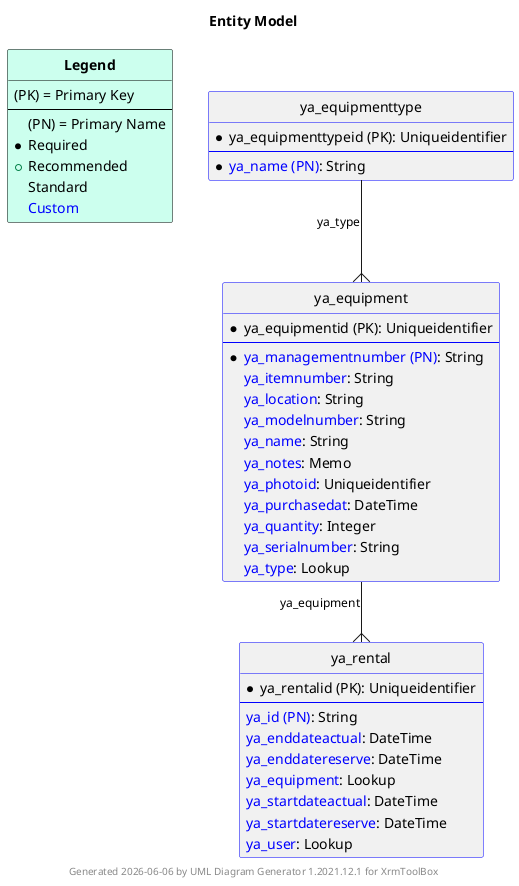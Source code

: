 @startuml

hide circle
hide stereotype

skinparam linetype ortho
skinparam RoundCorner 5
skinparam Padding 1
skinparam ArrowFontSize 12
skinparam ClassBorderColor Black
skinparam ClassBorderColor<<custom>> Blue

entity **Legend** <<standard>> #CCFFEE {
    (PK) = Primary Key
    --
    (PN) = Primary Name
    * Required
    + Recommended
    Standard
    <color:blue>Custom</color>
}

title  Entity Model

footer Generated %date("yyyy-MM-dd") by UML Diagram Generator 1.2021.12.1 for XrmToolBox

entity ya_equipmenttype <<custom>>
{
    *ya_equipmenttypeid (PK): Uniqueidentifier
    --
    *<color:blue>ya_name (PN)</color>: String
}

entity ya_rental <<custom>>
{
    *ya_rentalid (PK): Uniqueidentifier
    --
    <color:blue>ya_id (PN)</color>: String
    <color:blue>ya_enddateactual</color>: DateTime
    <color:blue>ya_enddatereserve</color>: DateTime
    <color:blue>ya_equipment</color>: Lookup
    <color:blue>ya_startdateactual</color>: DateTime
    <color:blue>ya_startdatereserve</color>: DateTime
    <color:blue>ya_user</color>: Lookup
}

entity ya_equipment <<custom>>
{
    *ya_equipmentid (PK): Uniqueidentifier
    --
    *<color:blue>ya_managementnumber (PN)</color>: String
    <color:blue>ya_itemnumber</color>: String
    <color:blue>ya_location</color>: String
    <color:blue>ya_modelnumber</color>: String
    <color:blue>ya_name</color>: String
    <color:blue>ya_notes</color>: Memo
    <color:blue>ya_photoid</color>: Uniqueidentifier
    <color:blue>ya_purchasedat</color>: DateTime
    <color:blue>ya_quantity</color>: Integer
    <color:blue>ya_serialnumber</color>: String
    <color:blue>ya_type</color>: Lookup
}

ya_equipmenttype --{ ya_equipment: ya_type
ya_equipment --{ ya_rental: ya_equipment

@enduml
